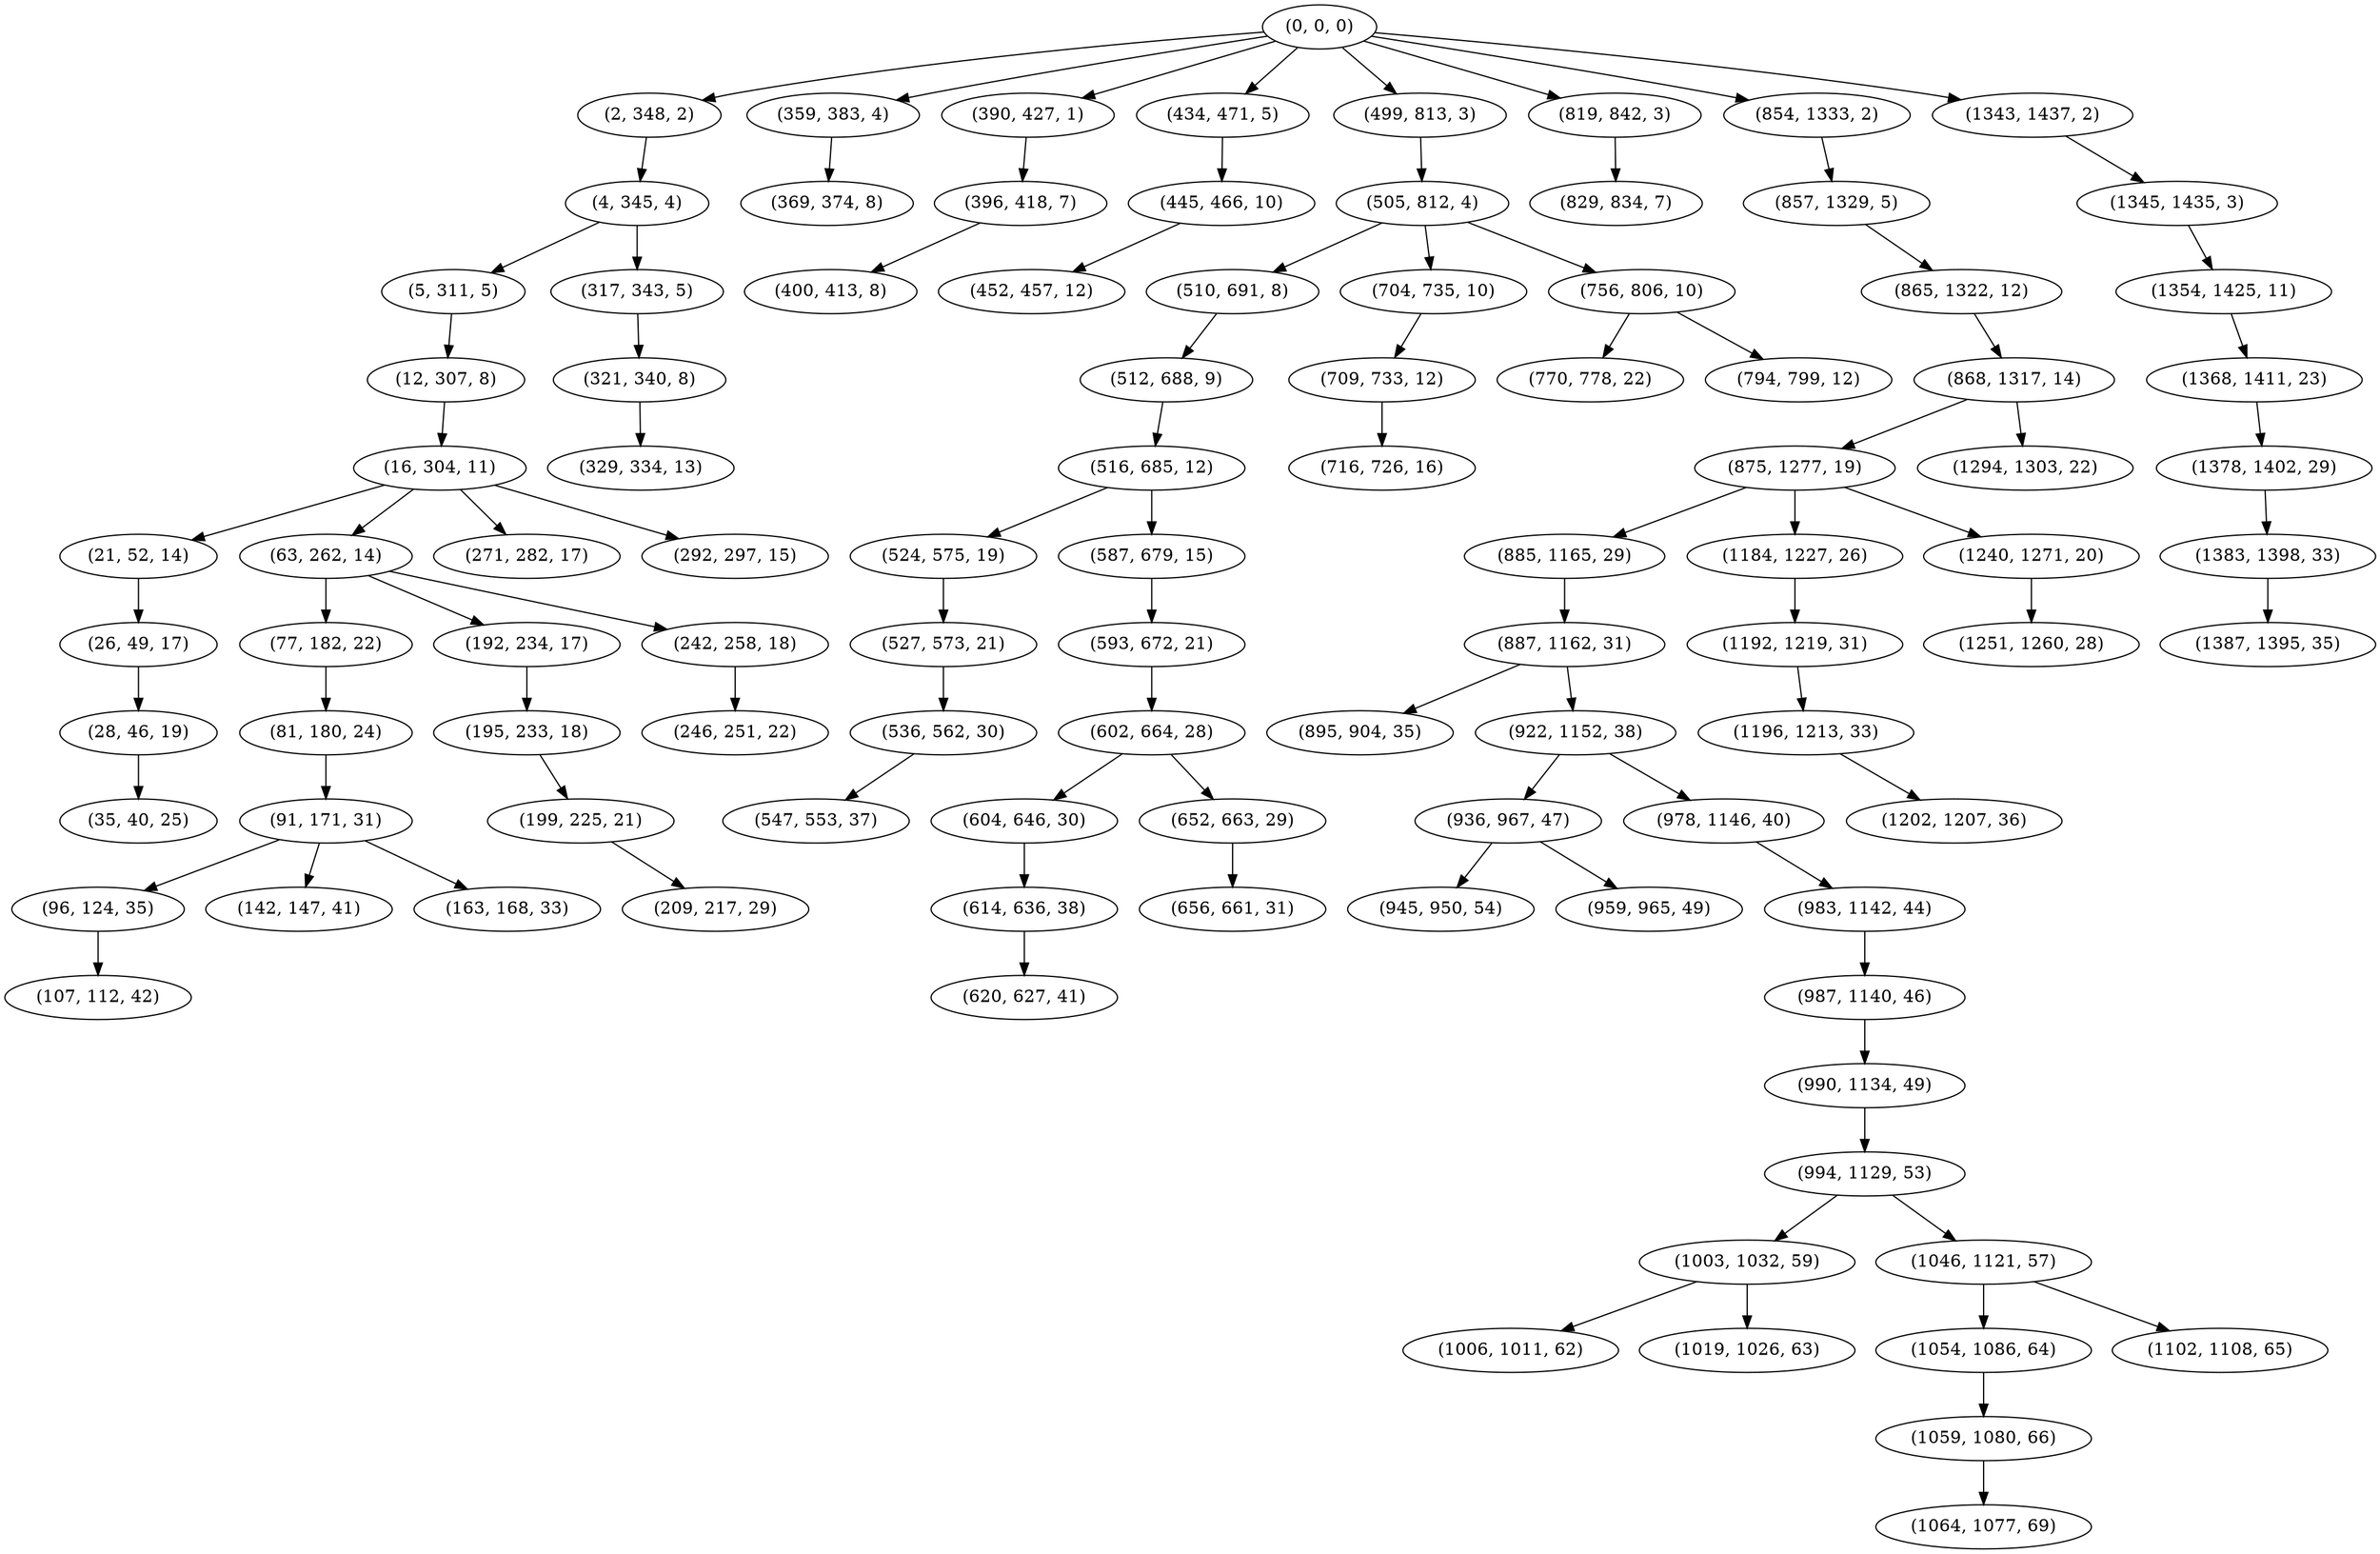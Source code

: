 digraph tree {
    "(0, 0, 0)";
    "(2, 348, 2)";
    "(4, 345, 4)";
    "(5, 311, 5)";
    "(12, 307, 8)";
    "(16, 304, 11)";
    "(21, 52, 14)";
    "(26, 49, 17)";
    "(28, 46, 19)";
    "(35, 40, 25)";
    "(63, 262, 14)";
    "(77, 182, 22)";
    "(81, 180, 24)";
    "(91, 171, 31)";
    "(96, 124, 35)";
    "(107, 112, 42)";
    "(142, 147, 41)";
    "(163, 168, 33)";
    "(192, 234, 17)";
    "(195, 233, 18)";
    "(199, 225, 21)";
    "(209, 217, 29)";
    "(242, 258, 18)";
    "(246, 251, 22)";
    "(271, 282, 17)";
    "(292, 297, 15)";
    "(317, 343, 5)";
    "(321, 340, 8)";
    "(329, 334, 13)";
    "(359, 383, 4)";
    "(369, 374, 8)";
    "(390, 427, 1)";
    "(396, 418, 7)";
    "(400, 413, 8)";
    "(434, 471, 5)";
    "(445, 466, 10)";
    "(452, 457, 12)";
    "(499, 813, 3)";
    "(505, 812, 4)";
    "(510, 691, 8)";
    "(512, 688, 9)";
    "(516, 685, 12)";
    "(524, 575, 19)";
    "(527, 573, 21)";
    "(536, 562, 30)";
    "(547, 553, 37)";
    "(587, 679, 15)";
    "(593, 672, 21)";
    "(602, 664, 28)";
    "(604, 646, 30)";
    "(614, 636, 38)";
    "(620, 627, 41)";
    "(652, 663, 29)";
    "(656, 661, 31)";
    "(704, 735, 10)";
    "(709, 733, 12)";
    "(716, 726, 16)";
    "(756, 806, 10)";
    "(770, 778, 22)";
    "(794, 799, 12)";
    "(819, 842, 3)";
    "(829, 834, 7)";
    "(854, 1333, 2)";
    "(857, 1329, 5)";
    "(865, 1322, 12)";
    "(868, 1317, 14)";
    "(875, 1277, 19)";
    "(885, 1165, 29)";
    "(887, 1162, 31)";
    "(895, 904, 35)";
    "(922, 1152, 38)";
    "(936, 967, 47)";
    "(945, 950, 54)";
    "(959, 965, 49)";
    "(978, 1146, 40)";
    "(983, 1142, 44)";
    "(987, 1140, 46)";
    "(990, 1134, 49)";
    "(994, 1129, 53)";
    "(1003, 1032, 59)";
    "(1006, 1011, 62)";
    "(1019, 1026, 63)";
    "(1046, 1121, 57)";
    "(1054, 1086, 64)";
    "(1059, 1080, 66)";
    "(1064, 1077, 69)";
    "(1102, 1108, 65)";
    "(1184, 1227, 26)";
    "(1192, 1219, 31)";
    "(1196, 1213, 33)";
    "(1202, 1207, 36)";
    "(1240, 1271, 20)";
    "(1251, 1260, 28)";
    "(1294, 1303, 22)";
    "(1343, 1437, 2)";
    "(1345, 1435, 3)";
    "(1354, 1425, 11)";
    "(1368, 1411, 23)";
    "(1378, 1402, 29)";
    "(1383, 1398, 33)";
    "(1387, 1395, 35)";
    "(0, 0, 0)" -> "(2, 348, 2)";
    "(0, 0, 0)" -> "(359, 383, 4)";
    "(0, 0, 0)" -> "(390, 427, 1)";
    "(0, 0, 0)" -> "(434, 471, 5)";
    "(0, 0, 0)" -> "(499, 813, 3)";
    "(0, 0, 0)" -> "(819, 842, 3)";
    "(0, 0, 0)" -> "(854, 1333, 2)";
    "(0, 0, 0)" -> "(1343, 1437, 2)";
    "(2, 348, 2)" -> "(4, 345, 4)";
    "(4, 345, 4)" -> "(5, 311, 5)";
    "(4, 345, 4)" -> "(317, 343, 5)";
    "(5, 311, 5)" -> "(12, 307, 8)";
    "(12, 307, 8)" -> "(16, 304, 11)";
    "(16, 304, 11)" -> "(21, 52, 14)";
    "(16, 304, 11)" -> "(63, 262, 14)";
    "(16, 304, 11)" -> "(271, 282, 17)";
    "(16, 304, 11)" -> "(292, 297, 15)";
    "(21, 52, 14)" -> "(26, 49, 17)";
    "(26, 49, 17)" -> "(28, 46, 19)";
    "(28, 46, 19)" -> "(35, 40, 25)";
    "(63, 262, 14)" -> "(77, 182, 22)";
    "(63, 262, 14)" -> "(192, 234, 17)";
    "(63, 262, 14)" -> "(242, 258, 18)";
    "(77, 182, 22)" -> "(81, 180, 24)";
    "(81, 180, 24)" -> "(91, 171, 31)";
    "(91, 171, 31)" -> "(96, 124, 35)";
    "(91, 171, 31)" -> "(142, 147, 41)";
    "(91, 171, 31)" -> "(163, 168, 33)";
    "(96, 124, 35)" -> "(107, 112, 42)";
    "(192, 234, 17)" -> "(195, 233, 18)";
    "(195, 233, 18)" -> "(199, 225, 21)";
    "(199, 225, 21)" -> "(209, 217, 29)";
    "(242, 258, 18)" -> "(246, 251, 22)";
    "(317, 343, 5)" -> "(321, 340, 8)";
    "(321, 340, 8)" -> "(329, 334, 13)";
    "(359, 383, 4)" -> "(369, 374, 8)";
    "(390, 427, 1)" -> "(396, 418, 7)";
    "(396, 418, 7)" -> "(400, 413, 8)";
    "(434, 471, 5)" -> "(445, 466, 10)";
    "(445, 466, 10)" -> "(452, 457, 12)";
    "(499, 813, 3)" -> "(505, 812, 4)";
    "(505, 812, 4)" -> "(510, 691, 8)";
    "(505, 812, 4)" -> "(704, 735, 10)";
    "(505, 812, 4)" -> "(756, 806, 10)";
    "(510, 691, 8)" -> "(512, 688, 9)";
    "(512, 688, 9)" -> "(516, 685, 12)";
    "(516, 685, 12)" -> "(524, 575, 19)";
    "(516, 685, 12)" -> "(587, 679, 15)";
    "(524, 575, 19)" -> "(527, 573, 21)";
    "(527, 573, 21)" -> "(536, 562, 30)";
    "(536, 562, 30)" -> "(547, 553, 37)";
    "(587, 679, 15)" -> "(593, 672, 21)";
    "(593, 672, 21)" -> "(602, 664, 28)";
    "(602, 664, 28)" -> "(604, 646, 30)";
    "(602, 664, 28)" -> "(652, 663, 29)";
    "(604, 646, 30)" -> "(614, 636, 38)";
    "(614, 636, 38)" -> "(620, 627, 41)";
    "(652, 663, 29)" -> "(656, 661, 31)";
    "(704, 735, 10)" -> "(709, 733, 12)";
    "(709, 733, 12)" -> "(716, 726, 16)";
    "(756, 806, 10)" -> "(770, 778, 22)";
    "(756, 806, 10)" -> "(794, 799, 12)";
    "(819, 842, 3)" -> "(829, 834, 7)";
    "(854, 1333, 2)" -> "(857, 1329, 5)";
    "(857, 1329, 5)" -> "(865, 1322, 12)";
    "(865, 1322, 12)" -> "(868, 1317, 14)";
    "(868, 1317, 14)" -> "(875, 1277, 19)";
    "(868, 1317, 14)" -> "(1294, 1303, 22)";
    "(875, 1277, 19)" -> "(885, 1165, 29)";
    "(875, 1277, 19)" -> "(1184, 1227, 26)";
    "(875, 1277, 19)" -> "(1240, 1271, 20)";
    "(885, 1165, 29)" -> "(887, 1162, 31)";
    "(887, 1162, 31)" -> "(895, 904, 35)";
    "(887, 1162, 31)" -> "(922, 1152, 38)";
    "(922, 1152, 38)" -> "(936, 967, 47)";
    "(922, 1152, 38)" -> "(978, 1146, 40)";
    "(936, 967, 47)" -> "(945, 950, 54)";
    "(936, 967, 47)" -> "(959, 965, 49)";
    "(978, 1146, 40)" -> "(983, 1142, 44)";
    "(983, 1142, 44)" -> "(987, 1140, 46)";
    "(987, 1140, 46)" -> "(990, 1134, 49)";
    "(990, 1134, 49)" -> "(994, 1129, 53)";
    "(994, 1129, 53)" -> "(1003, 1032, 59)";
    "(994, 1129, 53)" -> "(1046, 1121, 57)";
    "(1003, 1032, 59)" -> "(1006, 1011, 62)";
    "(1003, 1032, 59)" -> "(1019, 1026, 63)";
    "(1046, 1121, 57)" -> "(1054, 1086, 64)";
    "(1046, 1121, 57)" -> "(1102, 1108, 65)";
    "(1054, 1086, 64)" -> "(1059, 1080, 66)";
    "(1059, 1080, 66)" -> "(1064, 1077, 69)";
    "(1184, 1227, 26)" -> "(1192, 1219, 31)";
    "(1192, 1219, 31)" -> "(1196, 1213, 33)";
    "(1196, 1213, 33)" -> "(1202, 1207, 36)";
    "(1240, 1271, 20)" -> "(1251, 1260, 28)";
    "(1343, 1437, 2)" -> "(1345, 1435, 3)";
    "(1345, 1435, 3)" -> "(1354, 1425, 11)";
    "(1354, 1425, 11)" -> "(1368, 1411, 23)";
    "(1368, 1411, 23)" -> "(1378, 1402, 29)";
    "(1378, 1402, 29)" -> "(1383, 1398, 33)";
    "(1383, 1398, 33)" -> "(1387, 1395, 35)";
}
